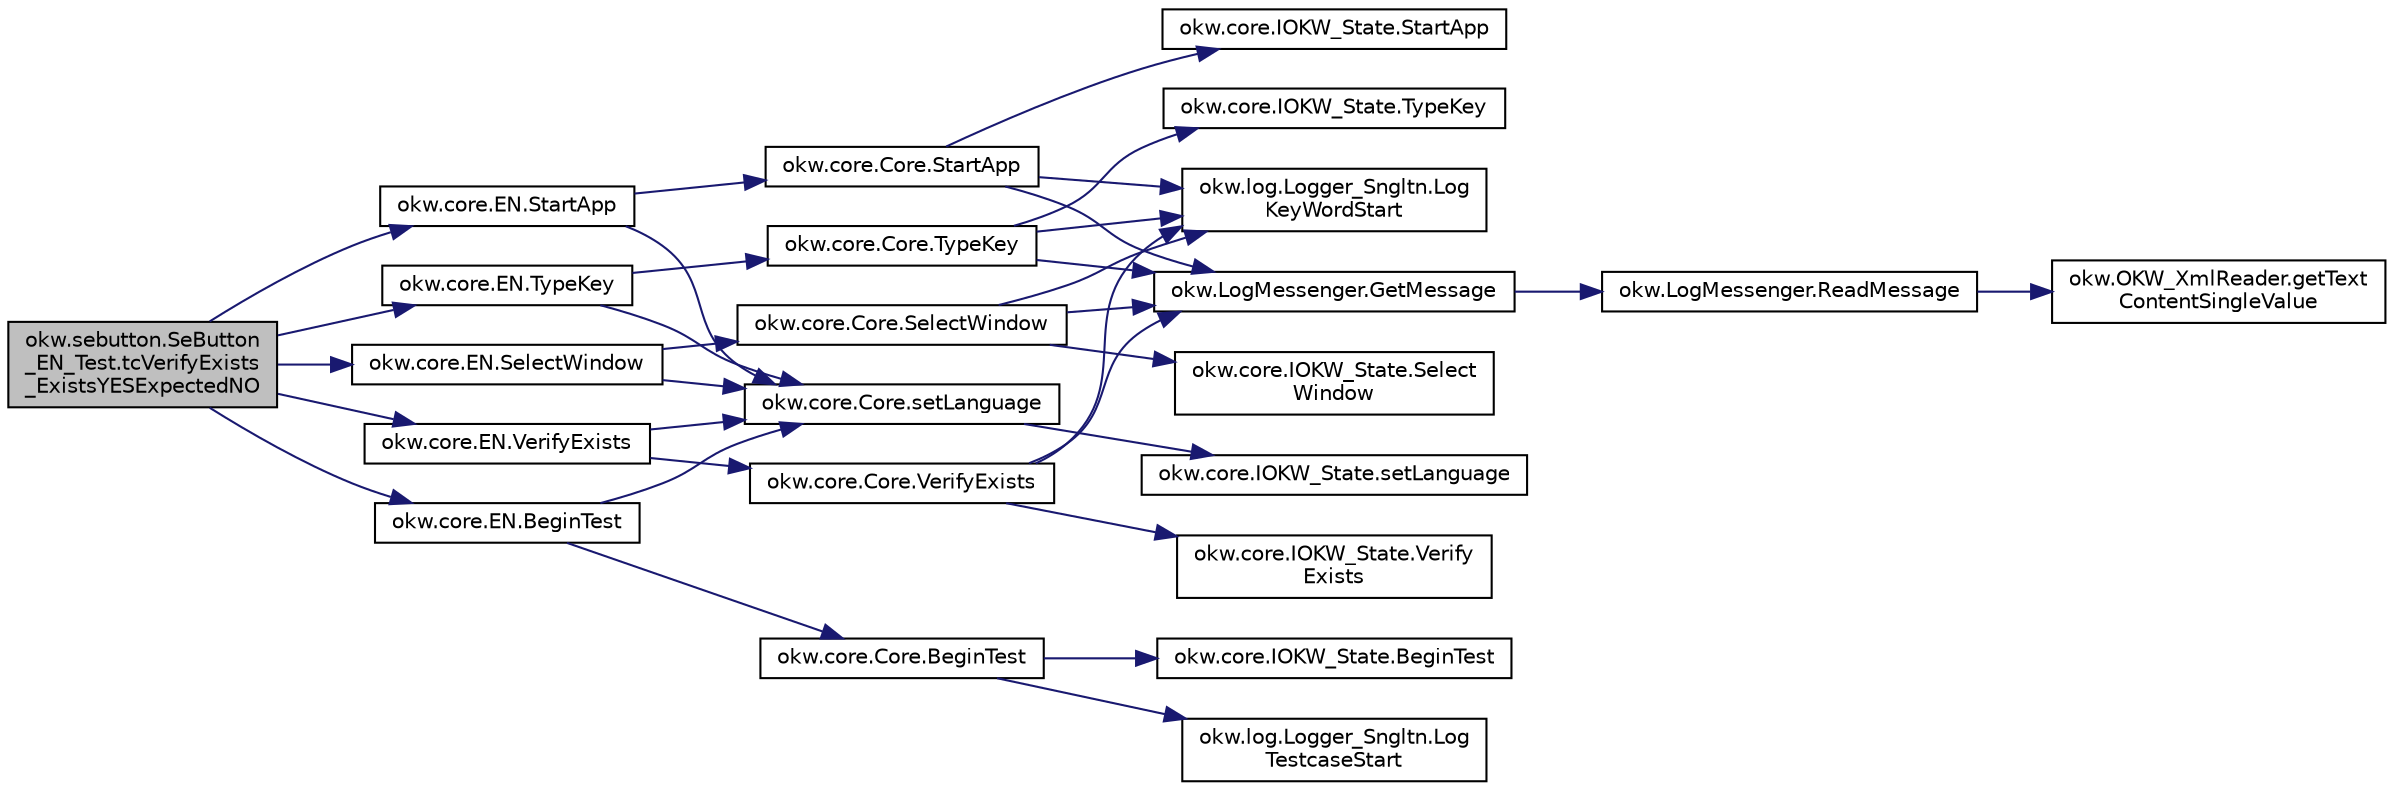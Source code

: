 digraph "okw.sebutton.SeButton_EN_Test.tcVerifyExists_ExistsYESExpectedNO"
{
 // INTERACTIVE_SVG=YES
 // LATEX_PDF_SIZE
  edge [fontname="Helvetica",fontsize="10",labelfontname="Helvetica",labelfontsize="10"];
  node [fontname="Helvetica",fontsize="10",shape=record];
  rankdir="LR";
  Node699 [label="okw.sebutton.SeButton\l_EN_Test.tcVerifyExists\l_ExistsYESExpectedNO",height=0.2,width=0.4,color="black", fillcolor="grey75", style="filled", fontcolor="black",tooltip="Test des Schlüsselwortes VerifyExists für den GUI-Adapter SeButton."];
  Node699 -> Node700 [color="midnightblue",fontsize="10",style="solid",fontname="Helvetica"];
  Node700 [label="okw.core.EN.BeginTest",height=0.2,width=0.4,color="black", fillcolor="white", style="filled",URL="$classokw_1_1core_1_1_e_n.html#aef613b0a3e6bb8a9623984db145cae69",tooltip="Markiert den Anfang eines neuen Testfalls."];
  Node700 -> Node701 [color="midnightblue",fontsize="10",style="solid",fontname="Helvetica"];
  Node701 [label="okw.core.Core.setLanguage",height=0.2,width=0.4,color="black", fillcolor="white", style="filled",URL="$classokw_1_1core_1_1_core.html#ab4e0f723d27cb11c944ec4c82c426100",tooltip="Setzt die Sprache auf den gegebenen wert Language."];
  Node701 -> Node702 [color="midnightblue",fontsize="10",style="solid",fontname="Helvetica"];
  Node702 [label="okw.core.IOKW_State.setLanguage",height=0.2,width=0.4,color="black", fillcolor="white", style="filled",URL="$interfaceokw_1_1core_1_1_i_o_k_w___state.html#a866baa0bde08a47418f54d63bdb56097",tooltip="Interne Methode zum setzen der Sprache für die sprachabhängigen Ausgaben der Dokumentation (Log)."];
  Node700 -> Node703 [color="midnightblue",fontsize="10",style="solid",fontname="Helvetica"];
  Node703 [label="okw.core.Core.BeginTest",height=0.2,width=0.4,color="black", fillcolor="white", style="filled",URL="$classokw_1_1core_1_1_core.html#acfefe92468c9eb9e951846372726c4d8",tooltip="Markiert den Anfang eines neuen Testfalls."];
  Node703 -> Node704 [color="midnightblue",fontsize="10",style="solid",fontname="Helvetica"];
  Node704 [label="okw.log.Logger_Sngltn.Log\lTestcaseStart",height=0.2,width=0.4,color="black", fillcolor="white", style="filled",URL="$classokw_1_1log_1_1_logger___sngltn.html#a60f4ad59db847ae61df928f9920f3deb",tooltip="Ausgabe des Testfalls."];
  Node703 -> Node705 [color="midnightblue",fontsize="10",style="solid",fontname="Helvetica"];
  Node705 [label="okw.core.IOKW_State.BeginTest",height=0.2,width=0.4,color="black", fillcolor="white", style="filled",URL="$interfaceokw_1_1core_1_1_i_o_k_w___state.html#ae5480ddb1fc37eade5d899d335bc4b13",tooltip="Markiert den Anfang eines neuen Testfalls."];
  Node699 -> Node706 [color="midnightblue",fontsize="10",style="solid",fontname="Helvetica"];
  Node706 [label="okw.core.EN.StartApp",height=0.2,width=0.4,color="black", fillcolor="white", style="filled",URL="$classokw_1_1core_1_1_e_n.html#aaa7465ee7f135c724668d8b22dc2219f",tooltip="Startet die gegebene Anwendung."];
  Node706 -> Node701 [color="midnightblue",fontsize="10",style="solid",fontname="Helvetica"];
  Node706 -> Node707 [color="midnightblue",fontsize="10",style="solid",fontname="Helvetica"];
  Node707 [label="okw.core.Core.StartApp",height=0.2,width=0.4,color="black", fillcolor="white", style="filled",URL="$classokw_1_1core_1_1_core.html#ac20a22275b6aea1c4e551dce1fd0c1e9",tooltip="Startet die gegebene Anwendung."];
  Node707 -> Node708 [color="midnightblue",fontsize="10",style="solid",fontname="Helvetica"];
  Node708 [label="okw.log.Logger_Sngltn.Log\lKeyWordStart",height=0.2,width=0.4,color="black", fillcolor="white", style="filled",URL="$classokw_1_1log_1_1_logger___sngltn.html#a70ec25e200e00ecefc544e8fd371d2ef",tooltip="Ausgabe eines Schlüsselwortes."];
  Node707 -> Node709 [color="midnightblue",fontsize="10",style="solid",fontname="Helvetica"];
  Node709 [label="okw.LogMessenger.GetMessage",height=0.2,width=0.4,color="black", fillcolor="white", style="filled",URL="$classokw_1_1_log_messenger.html#af225d1f037d47b3b085175c09d78bdd2",tooltip="Holt die Log-Meldung für MethodeNmae/Textkey ohne weitere Parameter."];
  Node709 -> Node710 [color="midnightblue",fontsize="10",style="solid",fontname="Helvetica"];
  Node710 [label="okw.LogMessenger.ReadMessage",height=0.2,width=0.4,color="black", fillcolor="white", style="filled",URL="$classokw_1_1_log_messenger.html#a530cd6ab82ec82a04206a2e976ec06e3",tooltip="Interne Kernfunktion holt die Log-Meldung mit Platzhaltern aus der XML-Datei."];
  Node710 -> Node711 [color="midnightblue",fontsize="10",style="solid",fontname="Helvetica"];
  Node711 [label="okw.OKW_XmlReader.getText\lContentSingleValue",height=0.2,width=0.4,color="black", fillcolor="white", style="filled",URL="$classokw_1_1_o_k_w___xml_reader.html#ab920b5335a2e1429c14cc5f8e79f39eb",tooltip="Lies den TextContent eines Tag."];
  Node707 -> Node712 [color="midnightblue",fontsize="10",style="solid",fontname="Helvetica"];
  Node712 [label="okw.core.IOKW_State.StartApp",height=0.2,width=0.4,color="black", fillcolor="white", style="filled",URL="$interfaceokw_1_1core_1_1_i_o_k_w___state.html#a0ec9b7c60041061f1b01d85b703a27a8",tooltip="Startet die gegebene Anwendung."];
  Node699 -> Node713 [color="midnightblue",fontsize="10",style="solid",fontname="Helvetica"];
  Node713 [label="okw.core.EN.TypeKey",height=0.2,width=0.4,color="black", fillcolor="white", style="filled",URL="$classokw_1_1core_1_1_e_n.html#ae24d951e607b9b82af4f3b80e71285b9",tooltip="Tastatureingaben von Daten in das aktive Fensterobjekt."];
  Node713 -> Node701 [color="midnightblue",fontsize="10",style="solid",fontname="Helvetica"];
  Node713 -> Node714 [color="midnightblue",fontsize="10",style="solid",fontname="Helvetica"];
  Node714 [label="okw.core.Core.TypeKey",height=0.2,width=0.4,color="black", fillcolor="white", style="filled",URL="$classokw_1_1core_1_1_core.html#ad09bf3a237b88913dbe9ebc228db1cf3",tooltip="Tastatureingaben von Daten in das aktive Fensterobjekt."];
  Node714 -> Node708 [color="midnightblue",fontsize="10",style="solid",fontname="Helvetica"];
  Node714 -> Node709 [color="midnightblue",fontsize="10",style="solid",fontname="Helvetica"];
  Node714 -> Node715 [color="midnightblue",fontsize="10",style="solid",fontname="Helvetica"];
  Node715 [label="okw.core.IOKW_State.TypeKey",height=0.2,width=0.4,color="black", fillcolor="white", style="filled",URL="$interfaceokw_1_1core_1_1_i_o_k_w___state.html#a0466b45ed636074a1b6cd52de6b5fdd6",tooltip="Tastatureingaben von Daten in das aktive Fensterobjekt."];
  Node699 -> Node716 [color="midnightblue",fontsize="10",style="solid",fontname="Helvetica"];
  Node716 [label="okw.core.EN.SelectWindow",height=0.2,width=0.4,color="black", fillcolor="white", style="filled",URL="$classokw_1_1core_1_1_e_n.html#a2b61c2b39a9cfdbdfd25fe0e3d43785b",tooltip="Setzt den Kontext auf das gegebene Fenster."];
  Node716 -> Node701 [color="midnightblue",fontsize="10",style="solid",fontname="Helvetica"];
  Node716 -> Node717 [color="midnightblue",fontsize="10",style="solid",fontname="Helvetica"];
  Node717 [label="okw.core.Core.SelectWindow",height=0.2,width=0.4,color="black", fillcolor="white", style="filled",URL="$classokw_1_1core_1_1_core.html#a6a68660eb5e34965522896e2a5c48314",tooltip="Setzt den Kontext auf das gegebene Fenster."];
  Node717 -> Node708 [color="midnightblue",fontsize="10",style="solid",fontname="Helvetica"];
  Node717 -> Node709 [color="midnightblue",fontsize="10",style="solid",fontname="Helvetica"];
  Node717 -> Node718 [color="midnightblue",fontsize="10",style="solid",fontname="Helvetica"];
  Node718 [label="okw.core.IOKW_State.Select\lWindow",height=0.2,width=0.4,color="black", fillcolor="white", style="filled",URL="$interfaceokw_1_1core_1_1_i_o_k_w___state.html#ad4fc9610ed5b1176590a45b55e6ac7f0",tooltip="Setzt den Kontext auf das gegebene Fenster."];
  Node699 -> Node719 [color="midnightblue",fontsize="10",style="solid",fontname="Helvetica"];
  Node719 [label="okw.core.EN.VerifyExists",height=0.2,width=0.4,color="black", fillcolor="white", style="filled",URL="$classokw_1_1core_1_1_e_n.html#afbdb32a44d83abbf58222e5920004f28",tooltip="Prüft, ob das gegebene Objekt existiert."];
  Node719 -> Node701 [color="midnightblue",fontsize="10",style="solid",fontname="Helvetica"];
  Node719 -> Node720 [color="midnightblue",fontsize="10",style="solid",fontname="Helvetica"];
  Node720 [label="okw.core.Core.VerifyExists",height=0.2,width=0.4,color="black", fillcolor="white", style="filled",URL="$classokw_1_1core_1_1_core.html#a47af0e08b2bde199fc5d10dee040ac1b",tooltip="Prüft, ob das gegebene Objekt existiert."];
  Node720 -> Node708 [color="midnightblue",fontsize="10",style="solid",fontname="Helvetica"];
  Node720 -> Node709 [color="midnightblue",fontsize="10",style="solid",fontname="Helvetica"];
  Node720 -> Node721 [color="midnightblue",fontsize="10",style="solid",fontname="Helvetica"];
  Node721 [label="okw.core.IOKW_State.Verify\lExists",height=0.2,width=0.4,color="black", fillcolor="white", style="filled",URL="$interfaceokw_1_1core_1_1_i_o_k_w___state.html#aac781d7e7b1f3ea4ca2d138733f7f2f6",tooltip="Prüft, ob das gegebene Objekt existiert."];
}
